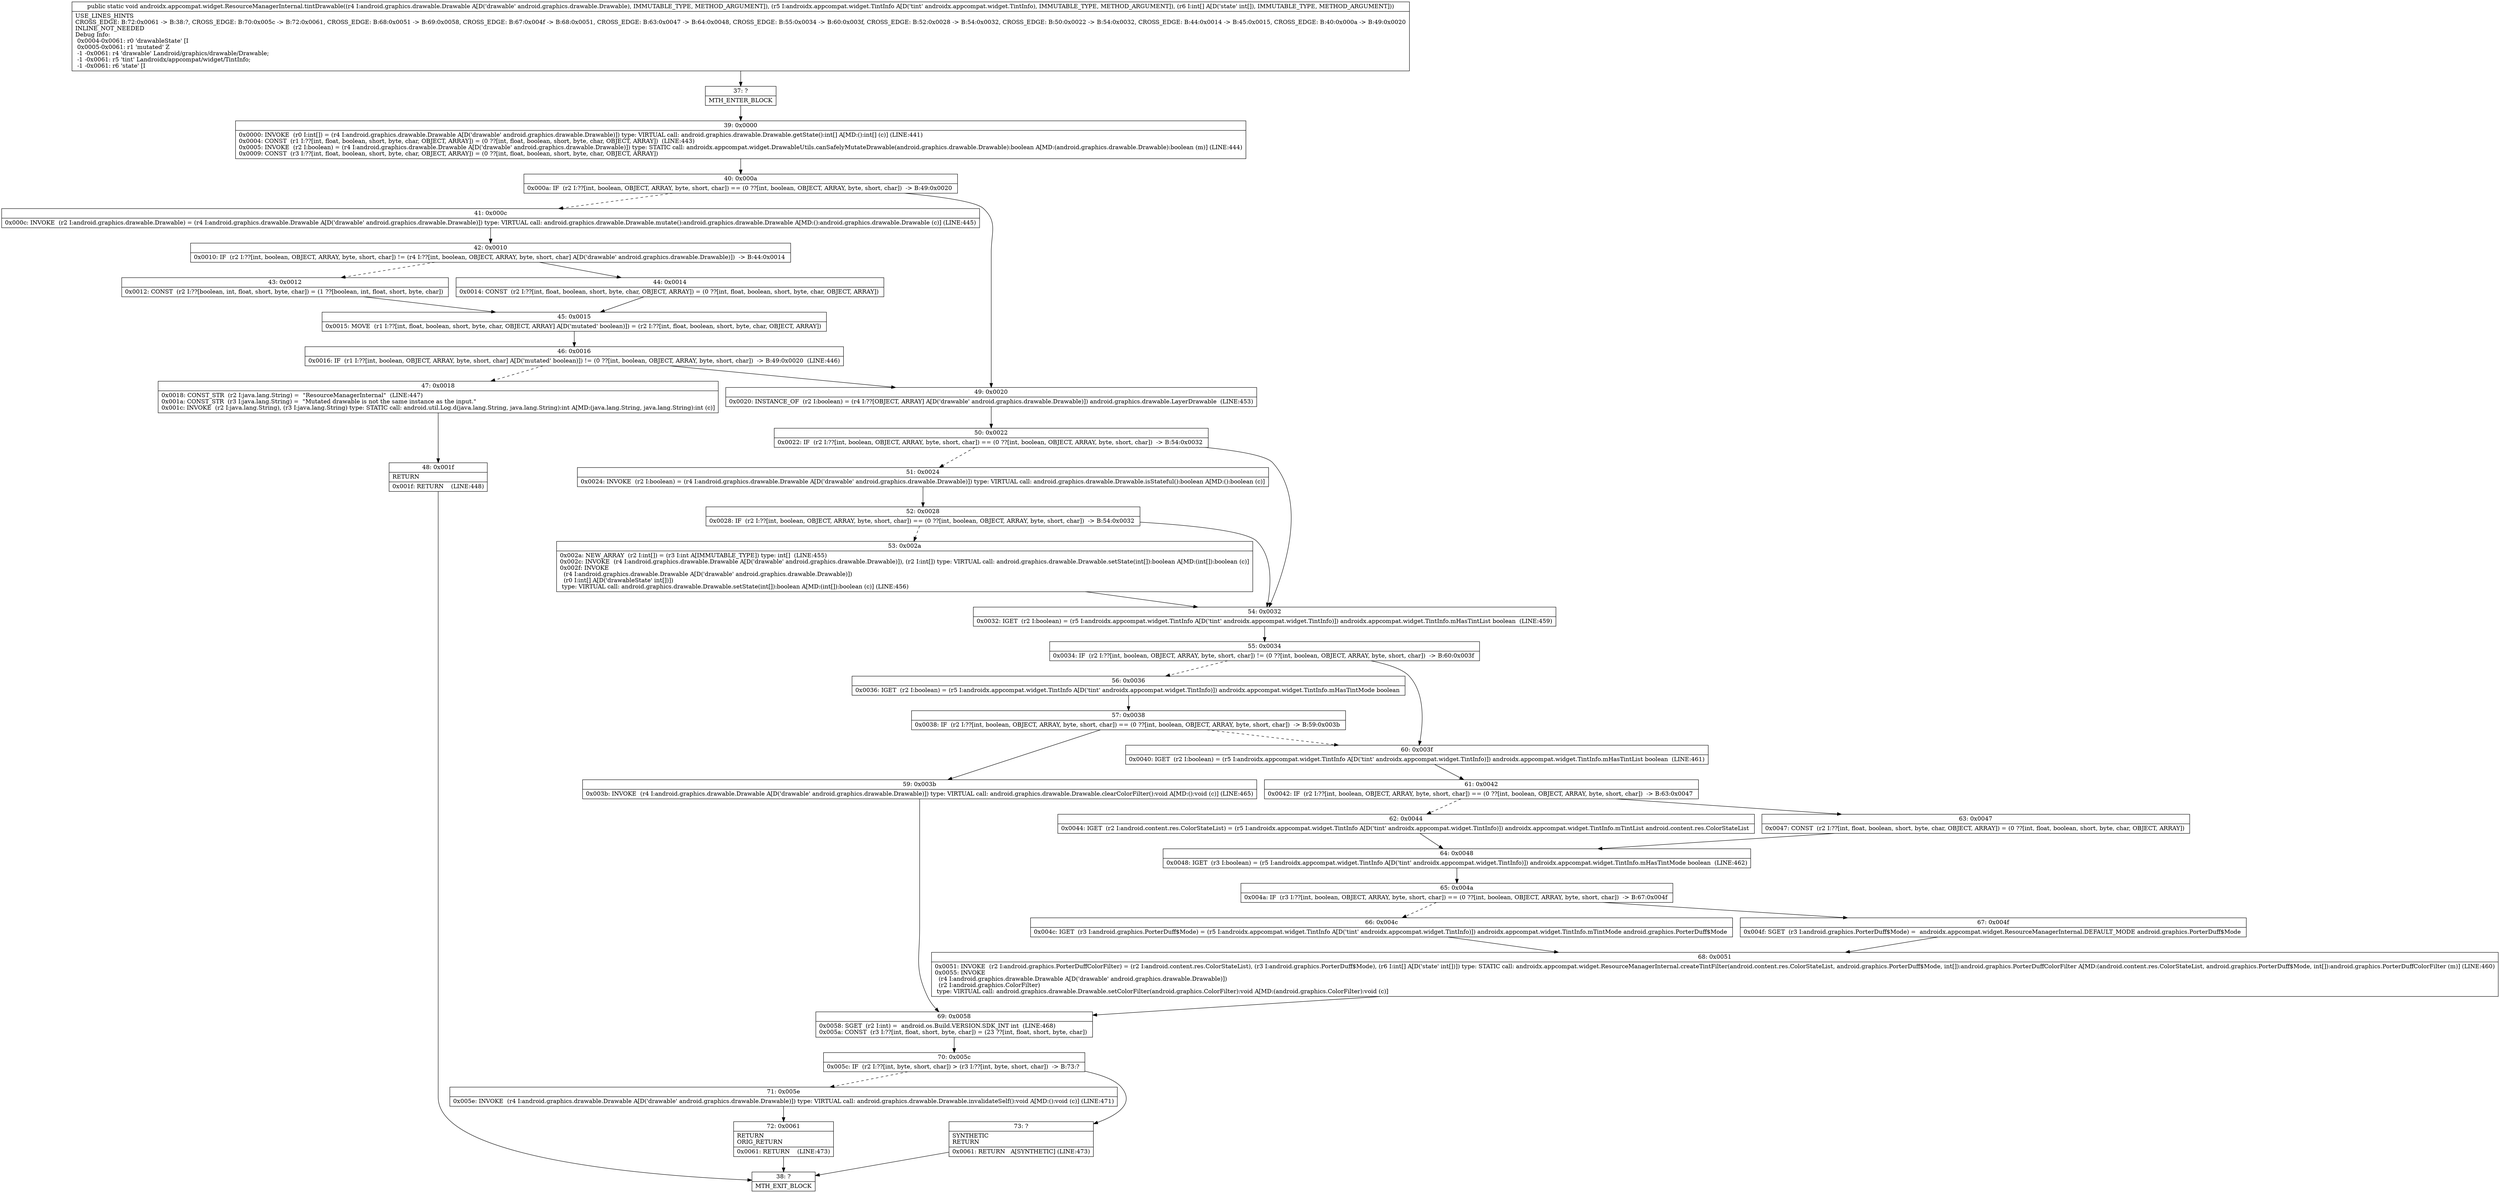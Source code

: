 digraph "CFG forandroidx.appcompat.widget.ResourceManagerInternal.tintDrawable(Landroid\/graphics\/drawable\/Drawable;Landroidx\/appcompat\/widget\/TintInfo;[I)V" {
Node_37 [shape=record,label="{37\:\ ?|MTH_ENTER_BLOCK\l}"];
Node_39 [shape=record,label="{39\:\ 0x0000|0x0000: INVOKE  (r0 I:int[]) = (r4 I:android.graphics.drawable.Drawable A[D('drawable' android.graphics.drawable.Drawable)]) type: VIRTUAL call: android.graphics.drawable.Drawable.getState():int[] A[MD:():int[] (c)] (LINE:441)\l0x0004: CONST  (r1 I:??[int, float, boolean, short, byte, char, OBJECT, ARRAY]) = (0 ??[int, float, boolean, short, byte, char, OBJECT, ARRAY])  (LINE:443)\l0x0005: INVOKE  (r2 I:boolean) = (r4 I:android.graphics.drawable.Drawable A[D('drawable' android.graphics.drawable.Drawable)]) type: STATIC call: androidx.appcompat.widget.DrawableUtils.canSafelyMutateDrawable(android.graphics.drawable.Drawable):boolean A[MD:(android.graphics.drawable.Drawable):boolean (m)] (LINE:444)\l0x0009: CONST  (r3 I:??[int, float, boolean, short, byte, char, OBJECT, ARRAY]) = (0 ??[int, float, boolean, short, byte, char, OBJECT, ARRAY]) \l}"];
Node_40 [shape=record,label="{40\:\ 0x000a|0x000a: IF  (r2 I:??[int, boolean, OBJECT, ARRAY, byte, short, char]) == (0 ??[int, boolean, OBJECT, ARRAY, byte, short, char])  \-\> B:49:0x0020 \l}"];
Node_41 [shape=record,label="{41\:\ 0x000c|0x000c: INVOKE  (r2 I:android.graphics.drawable.Drawable) = (r4 I:android.graphics.drawable.Drawable A[D('drawable' android.graphics.drawable.Drawable)]) type: VIRTUAL call: android.graphics.drawable.Drawable.mutate():android.graphics.drawable.Drawable A[MD:():android.graphics.drawable.Drawable (c)] (LINE:445)\l}"];
Node_42 [shape=record,label="{42\:\ 0x0010|0x0010: IF  (r2 I:??[int, boolean, OBJECT, ARRAY, byte, short, char]) != (r4 I:??[int, boolean, OBJECT, ARRAY, byte, short, char] A[D('drawable' android.graphics.drawable.Drawable)])  \-\> B:44:0x0014 \l}"];
Node_43 [shape=record,label="{43\:\ 0x0012|0x0012: CONST  (r2 I:??[boolean, int, float, short, byte, char]) = (1 ??[boolean, int, float, short, byte, char]) \l}"];
Node_45 [shape=record,label="{45\:\ 0x0015|0x0015: MOVE  (r1 I:??[int, float, boolean, short, byte, char, OBJECT, ARRAY] A[D('mutated' boolean)]) = (r2 I:??[int, float, boolean, short, byte, char, OBJECT, ARRAY]) \l}"];
Node_46 [shape=record,label="{46\:\ 0x0016|0x0016: IF  (r1 I:??[int, boolean, OBJECT, ARRAY, byte, short, char] A[D('mutated' boolean)]) != (0 ??[int, boolean, OBJECT, ARRAY, byte, short, char])  \-\> B:49:0x0020  (LINE:446)\l}"];
Node_47 [shape=record,label="{47\:\ 0x0018|0x0018: CONST_STR  (r2 I:java.lang.String) =  \"ResourceManagerInternal\"  (LINE:447)\l0x001a: CONST_STR  (r3 I:java.lang.String) =  \"Mutated drawable is not the same instance as the input.\" \l0x001c: INVOKE  (r2 I:java.lang.String), (r3 I:java.lang.String) type: STATIC call: android.util.Log.d(java.lang.String, java.lang.String):int A[MD:(java.lang.String, java.lang.String):int (c)]\l}"];
Node_48 [shape=record,label="{48\:\ 0x001f|RETURN\l|0x001f: RETURN    (LINE:448)\l}"];
Node_38 [shape=record,label="{38\:\ ?|MTH_EXIT_BLOCK\l}"];
Node_44 [shape=record,label="{44\:\ 0x0014|0x0014: CONST  (r2 I:??[int, float, boolean, short, byte, char, OBJECT, ARRAY]) = (0 ??[int, float, boolean, short, byte, char, OBJECT, ARRAY]) \l}"];
Node_49 [shape=record,label="{49\:\ 0x0020|0x0020: INSTANCE_OF  (r2 I:boolean) = (r4 I:??[OBJECT, ARRAY] A[D('drawable' android.graphics.drawable.Drawable)]) android.graphics.drawable.LayerDrawable  (LINE:453)\l}"];
Node_50 [shape=record,label="{50\:\ 0x0022|0x0022: IF  (r2 I:??[int, boolean, OBJECT, ARRAY, byte, short, char]) == (0 ??[int, boolean, OBJECT, ARRAY, byte, short, char])  \-\> B:54:0x0032 \l}"];
Node_51 [shape=record,label="{51\:\ 0x0024|0x0024: INVOKE  (r2 I:boolean) = (r4 I:android.graphics.drawable.Drawable A[D('drawable' android.graphics.drawable.Drawable)]) type: VIRTUAL call: android.graphics.drawable.Drawable.isStateful():boolean A[MD:():boolean (c)]\l}"];
Node_52 [shape=record,label="{52\:\ 0x0028|0x0028: IF  (r2 I:??[int, boolean, OBJECT, ARRAY, byte, short, char]) == (0 ??[int, boolean, OBJECT, ARRAY, byte, short, char])  \-\> B:54:0x0032 \l}"];
Node_53 [shape=record,label="{53\:\ 0x002a|0x002a: NEW_ARRAY  (r2 I:int[]) = (r3 I:int A[IMMUTABLE_TYPE]) type: int[]  (LINE:455)\l0x002c: INVOKE  (r4 I:android.graphics.drawable.Drawable A[D('drawable' android.graphics.drawable.Drawable)]), (r2 I:int[]) type: VIRTUAL call: android.graphics.drawable.Drawable.setState(int[]):boolean A[MD:(int[]):boolean (c)]\l0x002f: INVOKE  \l  (r4 I:android.graphics.drawable.Drawable A[D('drawable' android.graphics.drawable.Drawable)])\l  (r0 I:int[] A[D('drawableState' int[])])\l type: VIRTUAL call: android.graphics.drawable.Drawable.setState(int[]):boolean A[MD:(int[]):boolean (c)] (LINE:456)\l}"];
Node_54 [shape=record,label="{54\:\ 0x0032|0x0032: IGET  (r2 I:boolean) = (r5 I:androidx.appcompat.widget.TintInfo A[D('tint' androidx.appcompat.widget.TintInfo)]) androidx.appcompat.widget.TintInfo.mHasTintList boolean  (LINE:459)\l}"];
Node_55 [shape=record,label="{55\:\ 0x0034|0x0034: IF  (r2 I:??[int, boolean, OBJECT, ARRAY, byte, short, char]) != (0 ??[int, boolean, OBJECT, ARRAY, byte, short, char])  \-\> B:60:0x003f \l}"];
Node_56 [shape=record,label="{56\:\ 0x0036|0x0036: IGET  (r2 I:boolean) = (r5 I:androidx.appcompat.widget.TintInfo A[D('tint' androidx.appcompat.widget.TintInfo)]) androidx.appcompat.widget.TintInfo.mHasTintMode boolean \l}"];
Node_57 [shape=record,label="{57\:\ 0x0038|0x0038: IF  (r2 I:??[int, boolean, OBJECT, ARRAY, byte, short, char]) == (0 ??[int, boolean, OBJECT, ARRAY, byte, short, char])  \-\> B:59:0x003b \l}"];
Node_59 [shape=record,label="{59\:\ 0x003b|0x003b: INVOKE  (r4 I:android.graphics.drawable.Drawable A[D('drawable' android.graphics.drawable.Drawable)]) type: VIRTUAL call: android.graphics.drawable.Drawable.clearColorFilter():void A[MD:():void (c)] (LINE:465)\l}"];
Node_69 [shape=record,label="{69\:\ 0x0058|0x0058: SGET  (r2 I:int) =  android.os.Build.VERSION.SDK_INT int  (LINE:468)\l0x005a: CONST  (r3 I:??[int, float, short, byte, char]) = (23 ??[int, float, short, byte, char]) \l}"];
Node_70 [shape=record,label="{70\:\ 0x005c|0x005c: IF  (r2 I:??[int, byte, short, char]) \> (r3 I:??[int, byte, short, char])  \-\> B:73:? \l}"];
Node_71 [shape=record,label="{71\:\ 0x005e|0x005e: INVOKE  (r4 I:android.graphics.drawable.Drawable A[D('drawable' android.graphics.drawable.Drawable)]) type: VIRTUAL call: android.graphics.drawable.Drawable.invalidateSelf():void A[MD:():void (c)] (LINE:471)\l}"];
Node_72 [shape=record,label="{72\:\ 0x0061|RETURN\lORIG_RETURN\l|0x0061: RETURN    (LINE:473)\l}"];
Node_73 [shape=record,label="{73\:\ ?|SYNTHETIC\lRETURN\l|0x0061: RETURN   A[SYNTHETIC] (LINE:473)\l}"];
Node_60 [shape=record,label="{60\:\ 0x003f|0x0040: IGET  (r2 I:boolean) = (r5 I:androidx.appcompat.widget.TintInfo A[D('tint' androidx.appcompat.widget.TintInfo)]) androidx.appcompat.widget.TintInfo.mHasTintList boolean  (LINE:461)\l}"];
Node_61 [shape=record,label="{61\:\ 0x0042|0x0042: IF  (r2 I:??[int, boolean, OBJECT, ARRAY, byte, short, char]) == (0 ??[int, boolean, OBJECT, ARRAY, byte, short, char])  \-\> B:63:0x0047 \l}"];
Node_62 [shape=record,label="{62\:\ 0x0044|0x0044: IGET  (r2 I:android.content.res.ColorStateList) = (r5 I:androidx.appcompat.widget.TintInfo A[D('tint' androidx.appcompat.widget.TintInfo)]) androidx.appcompat.widget.TintInfo.mTintList android.content.res.ColorStateList \l}"];
Node_64 [shape=record,label="{64\:\ 0x0048|0x0048: IGET  (r3 I:boolean) = (r5 I:androidx.appcompat.widget.TintInfo A[D('tint' androidx.appcompat.widget.TintInfo)]) androidx.appcompat.widget.TintInfo.mHasTintMode boolean  (LINE:462)\l}"];
Node_65 [shape=record,label="{65\:\ 0x004a|0x004a: IF  (r3 I:??[int, boolean, OBJECT, ARRAY, byte, short, char]) == (0 ??[int, boolean, OBJECT, ARRAY, byte, short, char])  \-\> B:67:0x004f \l}"];
Node_66 [shape=record,label="{66\:\ 0x004c|0x004c: IGET  (r3 I:android.graphics.PorterDuff$Mode) = (r5 I:androidx.appcompat.widget.TintInfo A[D('tint' androidx.appcompat.widget.TintInfo)]) androidx.appcompat.widget.TintInfo.mTintMode android.graphics.PorterDuff$Mode \l}"];
Node_68 [shape=record,label="{68\:\ 0x0051|0x0051: INVOKE  (r2 I:android.graphics.PorterDuffColorFilter) = (r2 I:android.content.res.ColorStateList), (r3 I:android.graphics.PorterDuff$Mode), (r6 I:int[] A[D('state' int[])]) type: STATIC call: androidx.appcompat.widget.ResourceManagerInternal.createTintFilter(android.content.res.ColorStateList, android.graphics.PorterDuff$Mode, int[]):android.graphics.PorterDuffColorFilter A[MD:(android.content.res.ColorStateList, android.graphics.PorterDuff$Mode, int[]):android.graphics.PorterDuffColorFilter (m)] (LINE:460)\l0x0055: INVOKE  \l  (r4 I:android.graphics.drawable.Drawable A[D('drawable' android.graphics.drawable.Drawable)])\l  (r2 I:android.graphics.ColorFilter)\l type: VIRTUAL call: android.graphics.drawable.Drawable.setColorFilter(android.graphics.ColorFilter):void A[MD:(android.graphics.ColorFilter):void (c)]\l}"];
Node_67 [shape=record,label="{67\:\ 0x004f|0x004f: SGET  (r3 I:android.graphics.PorterDuff$Mode) =  androidx.appcompat.widget.ResourceManagerInternal.DEFAULT_MODE android.graphics.PorterDuff$Mode \l}"];
Node_63 [shape=record,label="{63\:\ 0x0047|0x0047: CONST  (r2 I:??[int, float, boolean, short, byte, char, OBJECT, ARRAY]) = (0 ??[int, float, boolean, short, byte, char, OBJECT, ARRAY]) \l}"];
MethodNode[shape=record,label="{public static void androidx.appcompat.widget.ResourceManagerInternal.tintDrawable((r4 I:android.graphics.drawable.Drawable A[D('drawable' android.graphics.drawable.Drawable), IMMUTABLE_TYPE, METHOD_ARGUMENT]), (r5 I:androidx.appcompat.widget.TintInfo A[D('tint' androidx.appcompat.widget.TintInfo), IMMUTABLE_TYPE, METHOD_ARGUMENT]), (r6 I:int[] A[D('state' int[]), IMMUTABLE_TYPE, METHOD_ARGUMENT]))  | USE_LINES_HINTS\lCROSS_EDGE: B:72:0x0061 \-\> B:38:?, CROSS_EDGE: B:70:0x005c \-\> B:72:0x0061, CROSS_EDGE: B:68:0x0051 \-\> B:69:0x0058, CROSS_EDGE: B:67:0x004f \-\> B:68:0x0051, CROSS_EDGE: B:63:0x0047 \-\> B:64:0x0048, CROSS_EDGE: B:55:0x0034 \-\> B:60:0x003f, CROSS_EDGE: B:52:0x0028 \-\> B:54:0x0032, CROSS_EDGE: B:50:0x0022 \-\> B:54:0x0032, CROSS_EDGE: B:44:0x0014 \-\> B:45:0x0015, CROSS_EDGE: B:40:0x000a \-\> B:49:0x0020\lINLINE_NOT_NEEDED\lDebug Info:\l  0x0004\-0x0061: r0 'drawableState' [I\l  0x0005\-0x0061: r1 'mutated' Z\l  \-1 \-0x0061: r4 'drawable' Landroid\/graphics\/drawable\/Drawable;\l  \-1 \-0x0061: r5 'tint' Landroidx\/appcompat\/widget\/TintInfo;\l  \-1 \-0x0061: r6 'state' [I\l}"];
MethodNode -> Node_37;Node_37 -> Node_39;
Node_39 -> Node_40;
Node_40 -> Node_41[style=dashed];
Node_40 -> Node_49;
Node_41 -> Node_42;
Node_42 -> Node_43[style=dashed];
Node_42 -> Node_44;
Node_43 -> Node_45;
Node_45 -> Node_46;
Node_46 -> Node_47[style=dashed];
Node_46 -> Node_49;
Node_47 -> Node_48;
Node_48 -> Node_38;
Node_44 -> Node_45;
Node_49 -> Node_50;
Node_50 -> Node_51[style=dashed];
Node_50 -> Node_54;
Node_51 -> Node_52;
Node_52 -> Node_53[style=dashed];
Node_52 -> Node_54;
Node_53 -> Node_54;
Node_54 -> Node_55;
Node_55 -> Node_56[style=dashed];
Node_55 -> Node_60;
Node_56 -> Node_57;
Node_57 -> Node_59;
Node_57 -> Node_60[style=dashed];
Node_59 -> Node_69;
Node_69 -> Node_70;
Node_70 -> Node_71[style=dashed];
Node_70 -> Node_73;
Node_71 -> Node_72;
Node_72 -> Node_38;
Node_73 -> Node_38;
Node_60 -> Node_61;
Node_61 -> Node_62[style=dashed];
Node_61 -> Node_63;
Node_62 -> Node_64;
Node_64 -> Node_65;
Node_65 -> Node_66[style=dashed];
Node_65 -> Node_67;
Node_66 -> Node_68;
Node_68 -> Node_69;
Node_67 -> Node_68;
Node_63 -> Node_64;
}

